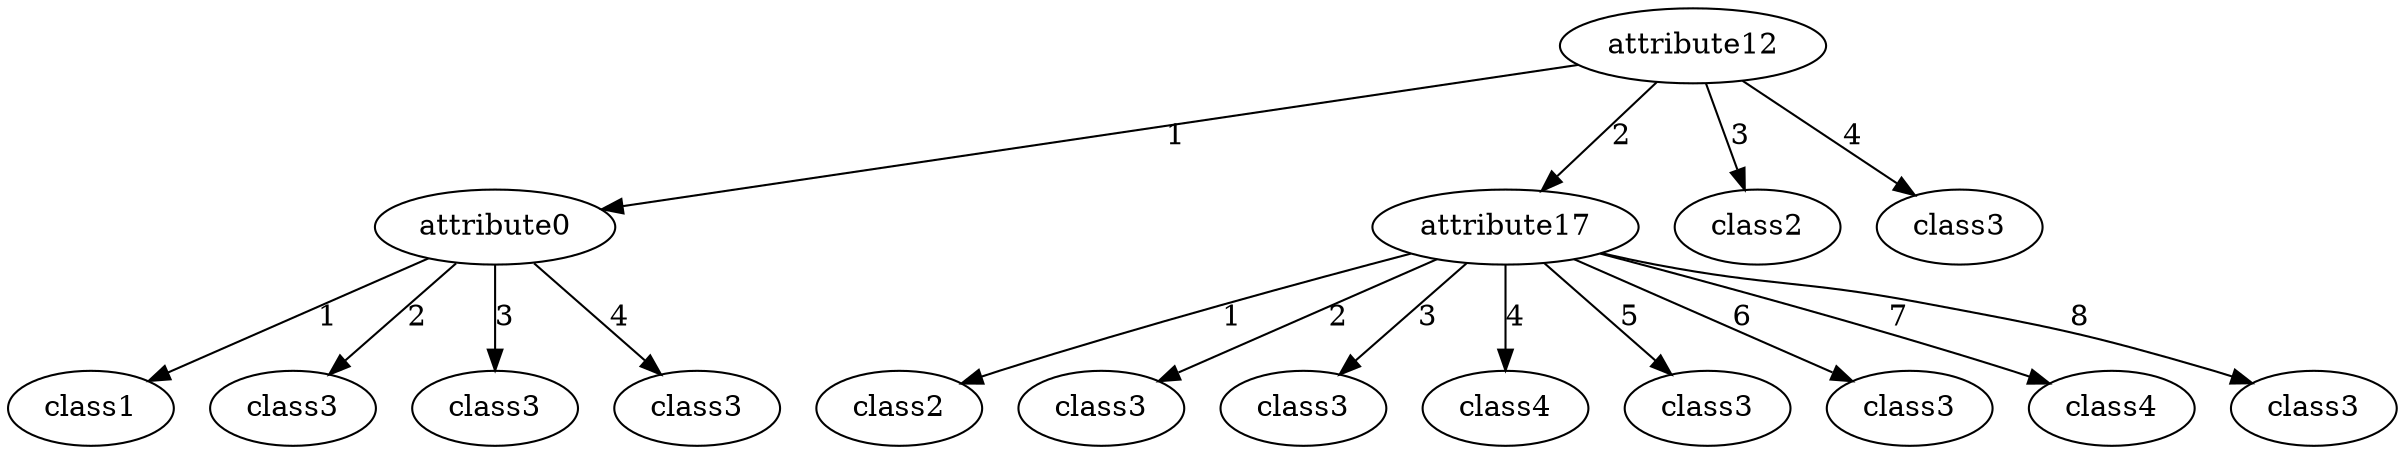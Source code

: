 digraph {
	1 [label=attribute12]
	1 -> 2 [label=1]
	2 [label=attribute0]
	2 -> 3 [label=1]
	3 [label=class1]
	2 -> 4 [label=2]
	4 [label=class3]
	2 -> 5 [label=3]
	5 [label=class3]
	2 -> 6 [label=4]
	6 [label=class3]
	1 -> 7 [label=2]
	7 [label=attribute17]
	7 -> 8 [label=1]
	8 [label=class2]
	7 -> 22 [label=2]
	22 [label=class3]
	7 -> 31 [label=3]
	31 [label=class3]
	7 -> 32 [label=4]
	32 [label=class4]
	7 -> 37 [label=5]
	37 [label=class3]
	7 -> 38 [label=6]
	38 [label=class3]
	7 -> 39 [label=7]
	39 [label=class4]
	7 -> 42 [label=8]
	42 [label=class3]
	1 -> 43 [label=3]
	43 [label=class2]
	1 -> 74 [label=4]
	74 [label=class3]
}
